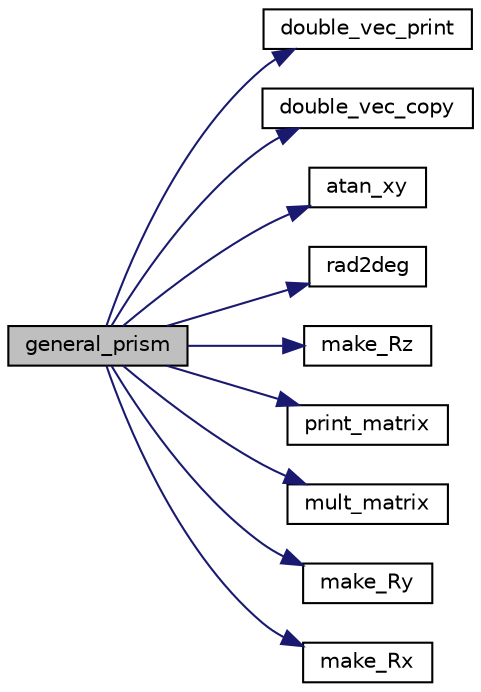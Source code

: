 digraph "general_prism"
{
  edge [fontname="Helvetica",fontsize="10",labelfontname="Helvetica",labelfontsize="10"];
  node [fontname="Helvetica",fontsize="10",shape=record];
  rankdir="LR";
  Node228 [label="general_prism",height=0.2,width=0.4,color="black", fillcolor="grey75", style="filled", fontcolor="black"];
  Node228 -> Node229 [color="midnightblue",fontsize="10",style="solid",fontname="Helvetica"];
  Node229 [label="double_vec_print",height=0.2,width=0.4,color="black", fillcolor="white", style="filled",URL="$d0/d22/numerics_8_c.html#a7f044be354a33be9978da8d8fa8d3263"];
  Node228 -> Node230 [color="midnightblue",fontsize="10",style="solid",fontname="Helvetica"];
  Node230 [label="double_vec_copy",height=0.2,width=0.4,color="black", fillcolor="white", style="filled",URL="$d5/db4/io__and__os_8h.html#aee0c436dfcfcb2f8a9b32f01ec90033a"];
  Node228 -> Node231 [color="midnightblue",fontsize="10",style="solid",fontname="Helvetica"];
  Node231 [label="atan_xy",height=0.2,width=0.4,color="black", fillcolor="white", style="filled",URL="$d0/d22/numerics_8_c.html#ad8d538a1767a5e9414e9c862727e5cae"];
  Node228 -> Node232 [color="midnightblue",fontsize="10",style="solid",fontname="Helvetica"];
  Node232 [label="rad2deg",height=0.2,width=0.4,color="black", fillcolor="white", style="filled",URL="$d0/d22/numerics_8_c.html#ac668efd3c58b46cd7795ab39c4e445b6"];
  Node228 -> Node233 [color="midnightblue",fontsize="10",style="solid",fontname="Helvetica"];
  Node233 [label="make_Rz",height=0.2,width=0.4,color="black", fillcolor="white", style="filled",URL="$d0/d22/numerics_8_c.html#a8314265ad2a671058910a24f7195e30e"];
  Node228 -> Node234 [color="midnightblue",fontsize="10",style="solid",fontname="Helvetica"];
  Node234 [label="print_matrix",height=0.2,width=0.4,color="black", fillcolor="white", style="filled",URL="$d0/d22/numerics_8_c.html#a44769c6c75db797fdd021a1896c24517"];
  Node228 -> Node235 [color="midnightblue",fontsize="10",style="solid",fontname="Helvetica"];
  Node235 [label="mult_matrix",height=0.2,width=0.4,color="black", fillcolor="white", style="filled",URL="$d0/d22/numerics_8_c.html#a13e6af87c7d07ce32d1fbd8778a3d350"];
  Node228 -> Node236 [color="midnightblue",fontsize="10",style="solid",fontname="Helvetica"];
  Node236 [label="make_Ry",height=0.2,width=0.4,color="black", fillcolor="white", style="filled",URL="$d0/d22/numerics_8_c.html#a8e1fbe5a31eb2048a0f74cd871c5a350"];
  Node228 -> Node237 [color="midnightblue",fontsize="10",style="solid",fontname="Helvetica"];
  Node237 [label="make_Rx",height=0.2,width=0.4,color="black", fillcolor="white", style="filled",URL="$d0/d22/numerics_8_c.html#a06ed6e830430dcce8d46032651ba3518"];
}
